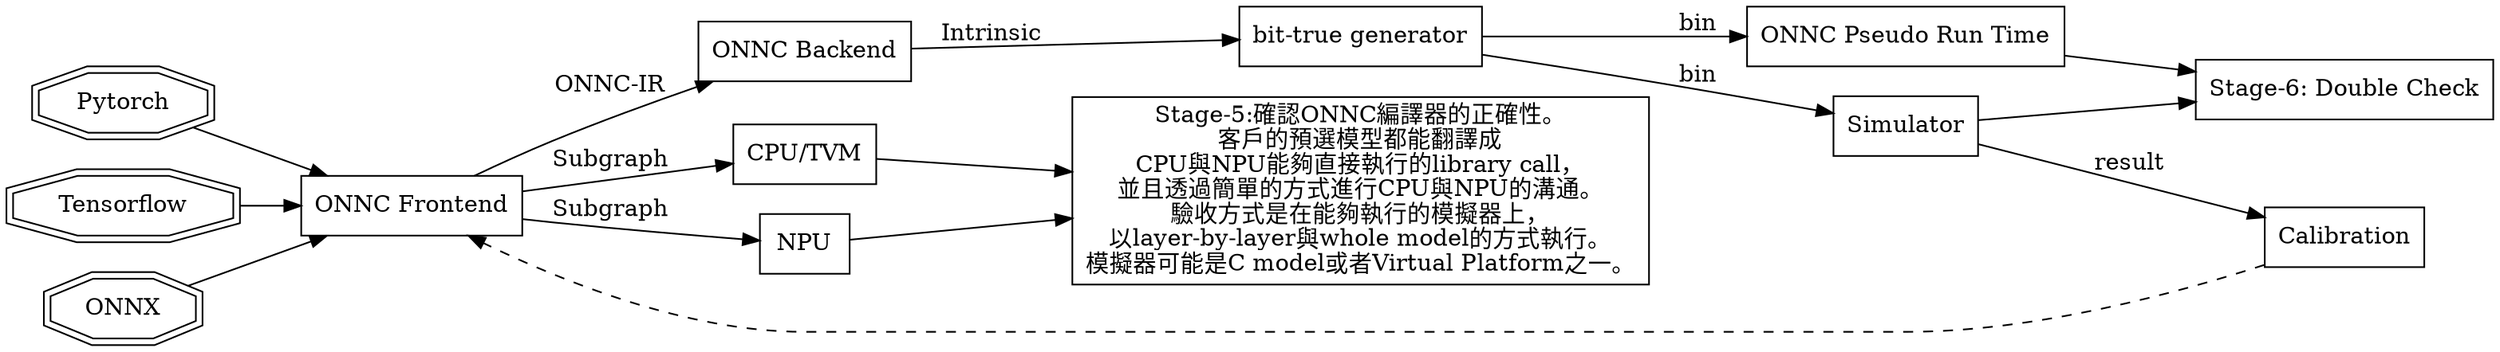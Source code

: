 // dot -Tpng sow.gv -o sow.png
digraph G {

  rankdir=LR;

  subgraph S0 {
    label = "Get Code";
    node [shape=box]; ONNC_FE [label="ONNC Frontend"]; ONNC_BE [label="ONNC Backend"];
  }

  subgraph S1 {
    label = "Select Frame";
    node [shape=doubleoctagon]; Pytorch,Tensorflow,ONNX;
  }

  subgraph S3 {
    label = "Define Intrinsic";
  }

  subgraph S4 {
    label = "CodeGen";
    node [shape=box]; BitGen [label="bit-true generator"]; PseudoRunTime [label="ONNC Pseudo Run Time"];
    node [shape=box]; Simulator;
  }

  node [shape=box]; S5 [label="Stage-5:確認ONNC編譯器的正確性。\n客戶的預選模型都能翻譯成\nCPU與NPU能夠直接執行的library call，\n並且透過簡單的方式進行CPU與NPU的溝通。\n驗收方式是在能夠執行的模擬器上，\n以layer-by-layer與whole model的方式執行。\n模擬器可能是C model或者Virtual Platform之一。"];
  node [shape=box]; Check [label="Stage-6: Double Check"];

  Pytorch -> ONNC_FE;
  Tensorflow -> ONNC_FE;
  ONNX -> ONNC_FE;
  ONNC_FE -> ONNC_BE [label="ONNC-IR"]; // stage 2
  ONNC_FE -> "CPU/TVM" [label="Subgraph"]; // stage 2
  ONNC_FE -> "NPU" [label="Subgraph"]; // stage 2

  ONNC_BE -> BitGen [label="Intrinsic"]; // stage 3

  BitGen -> Simulator [label="bin"]; // stage 4
  BitGen -> PseudoRunTime [label="bin"]; // stage 4

  Simulator -> Check; // stage 6
  PseudoRunTime -> Check; // stage 6

  "CPU/TVM" -> S5;
  "NPU" -> S5;

  Simulator -> Calibration [label="result"]; // stage 7

  Calibration -> ONNC_FE [style=dashed];
}
